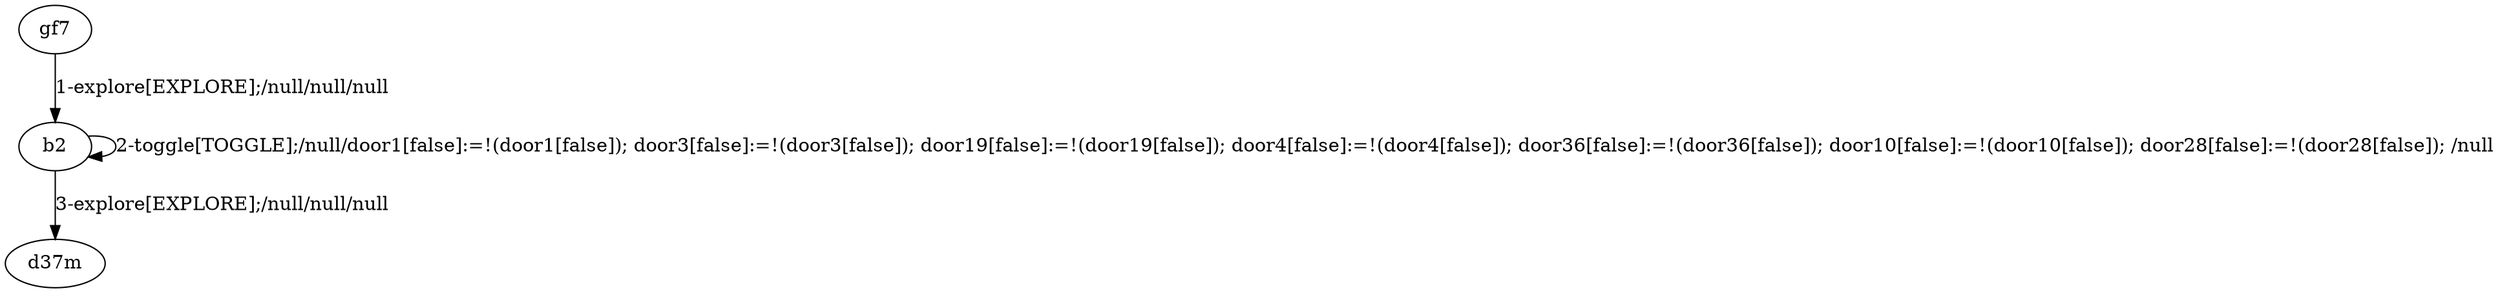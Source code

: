 # Total number of goals covered by this test: 1
# b2 --> b2

digraph g {
"gf7" -> "b2" [label = "1-explore[EXPLORE];/null/null/null"];
"b2" -> "b2" [label = "2-toggle[TOGGLE];/null/door1[false]:=!(door1[false]); door3[false]:=!(door3[false]); door19[false]:=!(door19[false]); door4[false]:=!(door4[false]); door36[false]:=!(door36[false]); door10[false]:=!(door10[false]); door28[false]:=!(door28[false]); /null"];
"b2" -> "d37m" [label = "3-explore[EXPLORE];/null/null/null"];
}